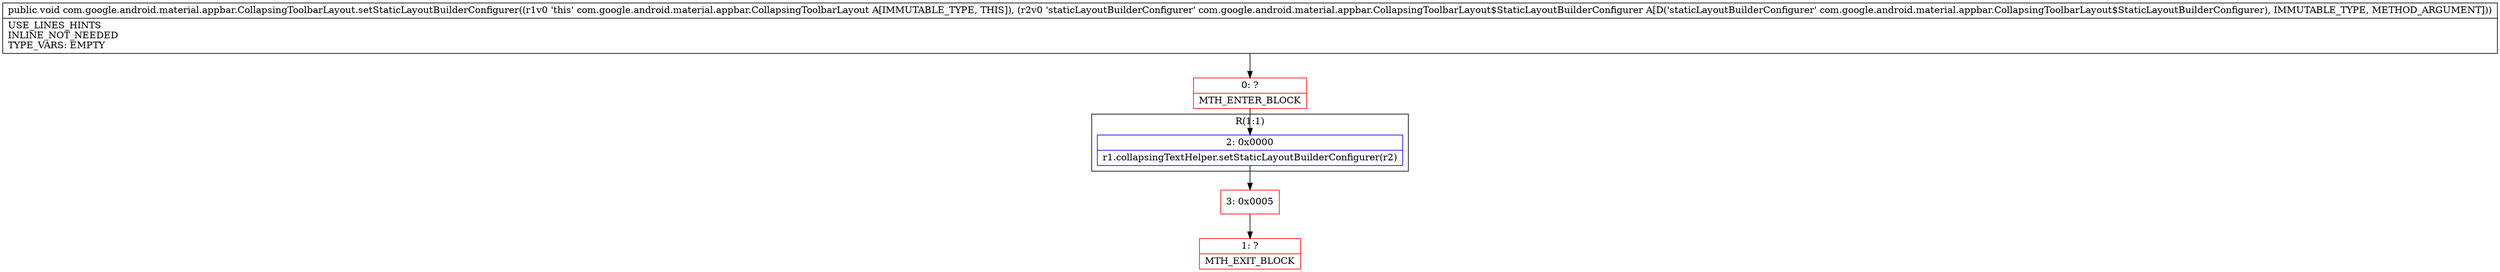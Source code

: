 digraph "CFG forcom.google.android.material.appbar.CollapsingToolbarLayout.setStaticLayoutBuilderConfigurer(Lcom\/google\/android\/material\/appbar\/CollapsingToolbarLayout$StaticLayoutBuilderConfigurer;)V" {
subgraph cluster_Region_879173062 {
label = "R(1:1)";
node [shape=record,color=blue];
Node_2 [shape=record,label="{2\:\ 0x0000|r1.collapsingTextHelper.setStaticLayoutBuilderConfigurer(r2)\l}"];
}
Node_0 [shape=record,color=red,label="{0\:\ ?|MTH_ENTER_BLOCK\l}"];
Node_3 [shape=record,color=red,label="{3\:\ 0x0005}"];
Node_1 [shape=record,color=red,label="{1\:\ ?|MTH_EXIT_BLOCK\l}"];
MethodNode[shape=record,label="{public void com.google.android.material.appbar.CollapsingToolbarLayout.setStaticLayoutBuilderConfigurer((r1v0 'this' com.google.android.material.appbar.CollapsingToolbarLayout A[IMMUTABLE_TYPE, THIS]), (r2v0 'staticLayoutBuilderConfigurer' com.google.android.material.appbar.CollapsingToolbarLayout$StaticLayoutBuilderConfigurer A[D('staticLayoutBuilderConfigurer' com.google.android.material.appbar.CollapsingToolbarLayout$StaticLayoutBuilderConfigurer), IMMUTABLE_TYPE, METHOD_ARGUMENT]))  | USE_LINES_HINTS\lINLINE_NOT_NEEDED\lTYPE_VARS: EMPTY\l}"];
MethodNode -> Node_0;Node_2 -> Node_3;
Node_0 -> Node_2;
Node_3 -> Node_1;
}

